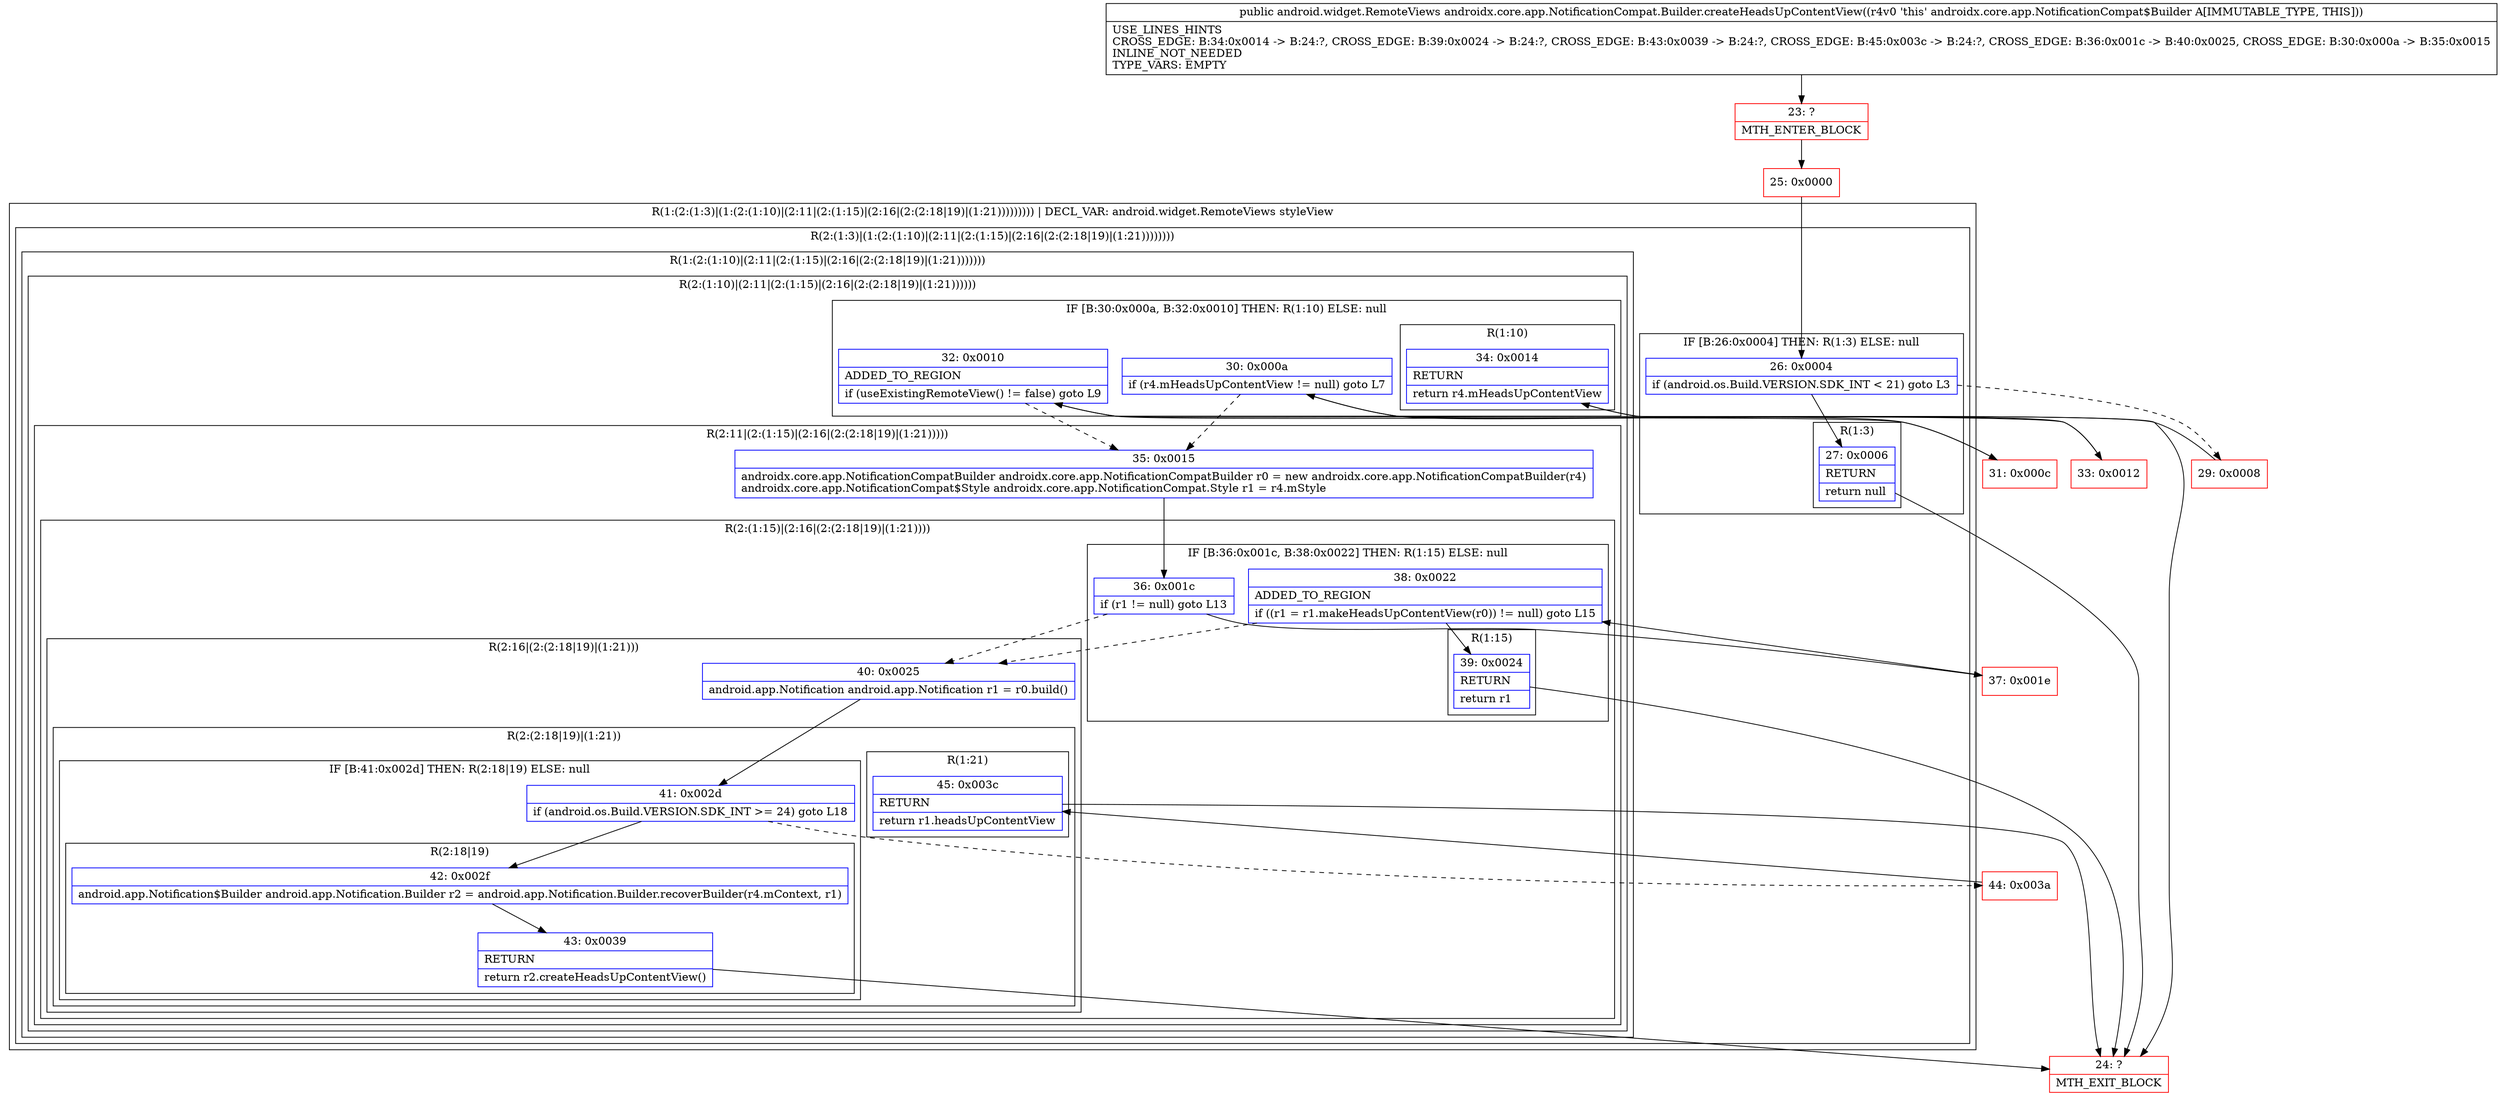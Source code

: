digraph "CFG forandroidx.core.app.NotificationCompat.Builder.createHeadsUpContentView()Landroid\/widget\/RemoteViews;" {
subgraph cluster_Region_487156637 {
label = "R(1:(2:(1:3)|(1:(2:(1:10)|(2:11|(2:(1:15)|(2:16|(2:(2:18|19)|(1:21))))))))) | DECL_VAR: android.widget.RemoteViews styleView\l";
node [shape=record,color=blue];
subgraph cluster_Region_551154585 {
label = "R(2:(1:3)|(1:(2:(1:10)|(2:11|(2:(1:15)|(2:16|(2:(2:18|19)|(1:21))))))))";
node [shape=record,color=blue];
subgraph cluster_IfRegion_551421414 {
label = "IF [B:26:0x0004] THEN: R(1:3) ELSE: null";
node [shape=record,color=blue];
Node_26 [shape=record,label="{26\:\ 0x0004|if (android.os.Build.VERSION.SDK_INT \< 21) goto L3\l}"];
subgraph cluster_Region_983546040 {
label = "R(1:3)";
node [shape=record,color=blue];
Node_27 [shape=record,label="{27\:\ 0x0006|RETURN\l|return null\l}"];
}
}
subgraph cluster_Region_1822190069 {
label = "R(1:(2:(1:10)|(2:11|(2:(1:15)|(2:16|(2:(2:18|19)|(1:21)))))))";
node [shape=record,color=blue];
subgraph cluster_Region_53877444 {
label = "R(2:(1:10)|(2:11|(2:(1:15)|(2:16|(2:(2:18|19)|(1:21))))))";
node [shape=record,color=blue];
subgraph cluster_IfRegion_1394069105 {
label = "IF [B:30:0x000a, B:32:0x0010] THEN: R(1:10) ELSE: null";
node [shape=record,color=blue];
Node_30 [shape=record,label="{30\:\ 0x000a|if (r4.mHeadsUpContentView != null) goto L7\l}"];
Node_32 [shape=record,label="{32\:\ 0x0010|ADDED_TO_REGION\l|if (useExistingRemoteView() != false) goto L9\l}"];
subgraph cluster_Region_344647379 {
label = "R(1:10)";
node [shape=record,color=blue];
Node_34 [shape=record,label="{34\:\ 0x0014|RETURN\l|return r4.mHeadsUpContentView\l}"];
}
}
subgraph cluster_Region_1417617482 {
label = "R(2:11|(2:(1:15)|(2:16|(2:(2:18|19)|(1:21)))))";
node [shape=record,color=blue];
Node_35 [shape=record,label="{35\:\ 0x0015|androidx.core.app.NotificationCompatBuilder androidx.core.app.NotificationCompatBuilder r0 = new androidx.core.app.NotificationCompatBuilder(r4)\landroidx.core.app.NotificationCompat$Style androidx.core.app.NotificationCompat.Style r1 = r4.mStyle\l}"];
subgraph cluster_Region_467068534 {
label = "R(2:(1:15)|(2:16|(2:(2:18|19)|(1:21))))";
node [shape=record,color=blue];
subgraph cluster_IfRegion_820376136 {
label = "IF [B:36:0x001c, B:38:0x0022] THEN: R(1:15) ELSE: null";
node [shape=record,color=blue];
Node_36 [shape=record,label="{36\:\ 0x001c|if (r1 != null) goto L13\l}"];
Node_38 [shape=record,label="{38\:\ 0x0022|ADDED_TO_REGION\l|if ((r1 = r1.makeHeadsUpContentView(r0)) != null) goto L15\l}"];
subgraph cluster_Region_671432690 {
label = "R(1:15)";
node [shape=record,color=blue];
Node_39 [shape=record,label="{39\:\ 0x0024|RETURN\l|return r1\l}"];
}
}
subgraph cluster_Region_1317078129 {
label = "R(2:16|(2:(2:18|19)|(1:21)))";
node [shape=record,color=blue];
Node_40 [shape=record,label="{40\:\ 0x0025|android.app.Notification android.app.Notification r1 = r0.build()\l}"];
subgraph cluster_Region_1166809285 {
label = "R(2:(2:18|19)|(1:21))";
node [shape=record,color=blue];
subgraph cluster_IfRegion_116638425 {
label = "IF [B:41:0x002d] THEN: R(2:18|19) ELSE: null";
node [shape=record,color=blue];
Node_41 [shape=record,label="{41\:\ 0x002d|if (android.os.Build.VERSION.SDK_INT \>= 24) goto L18\l}"];
subgraph cluster_Region_15261581 {
label = "R(2:18|19)";
node [shape=record,color=blue];
Node_42 [shape=record,label="{42\:\ 0x002f|android.app.Notification$Builder android.app.Notification.Builder r2 = android.app.Notification.Builder.recoverBuilder(r4.mContext, r1)\l}"];
Node_43 [shape=record,label="{43\:\ 0x0039|RETURN\l|return r2.createHeadsUpContentView()\l}"];
}
}
subgraph cluster_Region_767083178 {
label = "R(1:21)";
node [shape=record,color=blue];
Node_45 [shape=record,label="{45\:\ 0x003c|RETURN\l|return r1.headsUpContentView\l}"];
}
}
}
}
}
}
}
}
}
Node_23 [shape=record,color=red,label="{23\:\ ?|MTH_ENTER_BLOCK\l}"];
Node_25 [shape=record,color=red,label="{25\:\ 0x0000}"];
Node_24 [shape=record,color=red,label="{24\:\ ?|MTH_EXIT_BLOCK\l}"];
Node_29 [shape=record,color=red,label="{29\:\ 0x0008}"];
Node_31 [shape=record,color=red,label="{31\:\ 0x000c}"];
Node_33 [shape=record,color=red,label="{33\:\ 0x0012}"];
Node_37 [shape=record,color=red,label="{37\:\ 0x001e}"];
Node_44 [shape=record,color=red,label="{44\:\ 0x003a}"];
MethodNode[shape=record,label="{public android.widget.RemoteViews androidx.core.app.NotificationCompat.Builder.createHeadsUpContentView((r4v0 'this' androidx.core.app.NotificationCompat$Builder A[IMMUTABLE_TYPE, THIS]))  | USE_LINES_HINTS\lCROSS_EDGE: B:34:0x0014 \-\> B:24:?, CROSS_EDGE: B:39:0x0024 \-\> B:24:?, CROSS_EDGE: B:43:0x0039 \-\> B:24:?, CROSS_EDGE: B:45:0x003c \-\> B:24:?, CROSS_EDGE: B:36:0x001c \-\> B:40:0x0025, CROSS_EDGE: B:30:0x000a \-\> B:35:0x0015\lINLINE_NOT_NEEDED\lTYPE_VARS: EMPTY\l}"];
MethodNode -> Node_23;Node_26 -> Node_27;
Node_26 -> Node_29[style=dashed];
Node_27 -> Node_24;
Node_30 -> Node_31;
Node_30 -> Node_35[style=dashed];
Node_32 -> Node_33;
Node_32 -> Node_35[style=dashed];
Node_34 -> Node_24;
Node_35 -> Node_36;
Node_36 -> Node_37;
Node_36 -> Node_40[style=dashed];
Node_38 -> Node_39;
Node_38 -> Node_40[style=dashed];
Node_39 -> Node_24;
Node_40 -> Node_41;
Node_41 -> Node_42;
Node_41 -> Node_44[style=dashed];
Node_42 -> Node_43;
Node_43 -> Node_24;
Node_45 -> Node_24;
Node_23 -> Node_25;
Node_25 -> Node_26;
Node_29 -> Node_30;
Node_31 -> Node_32;
Node_33 -> Node_34;
Node_37 -> Node_38;
Node_44 -> Node_45;
}

